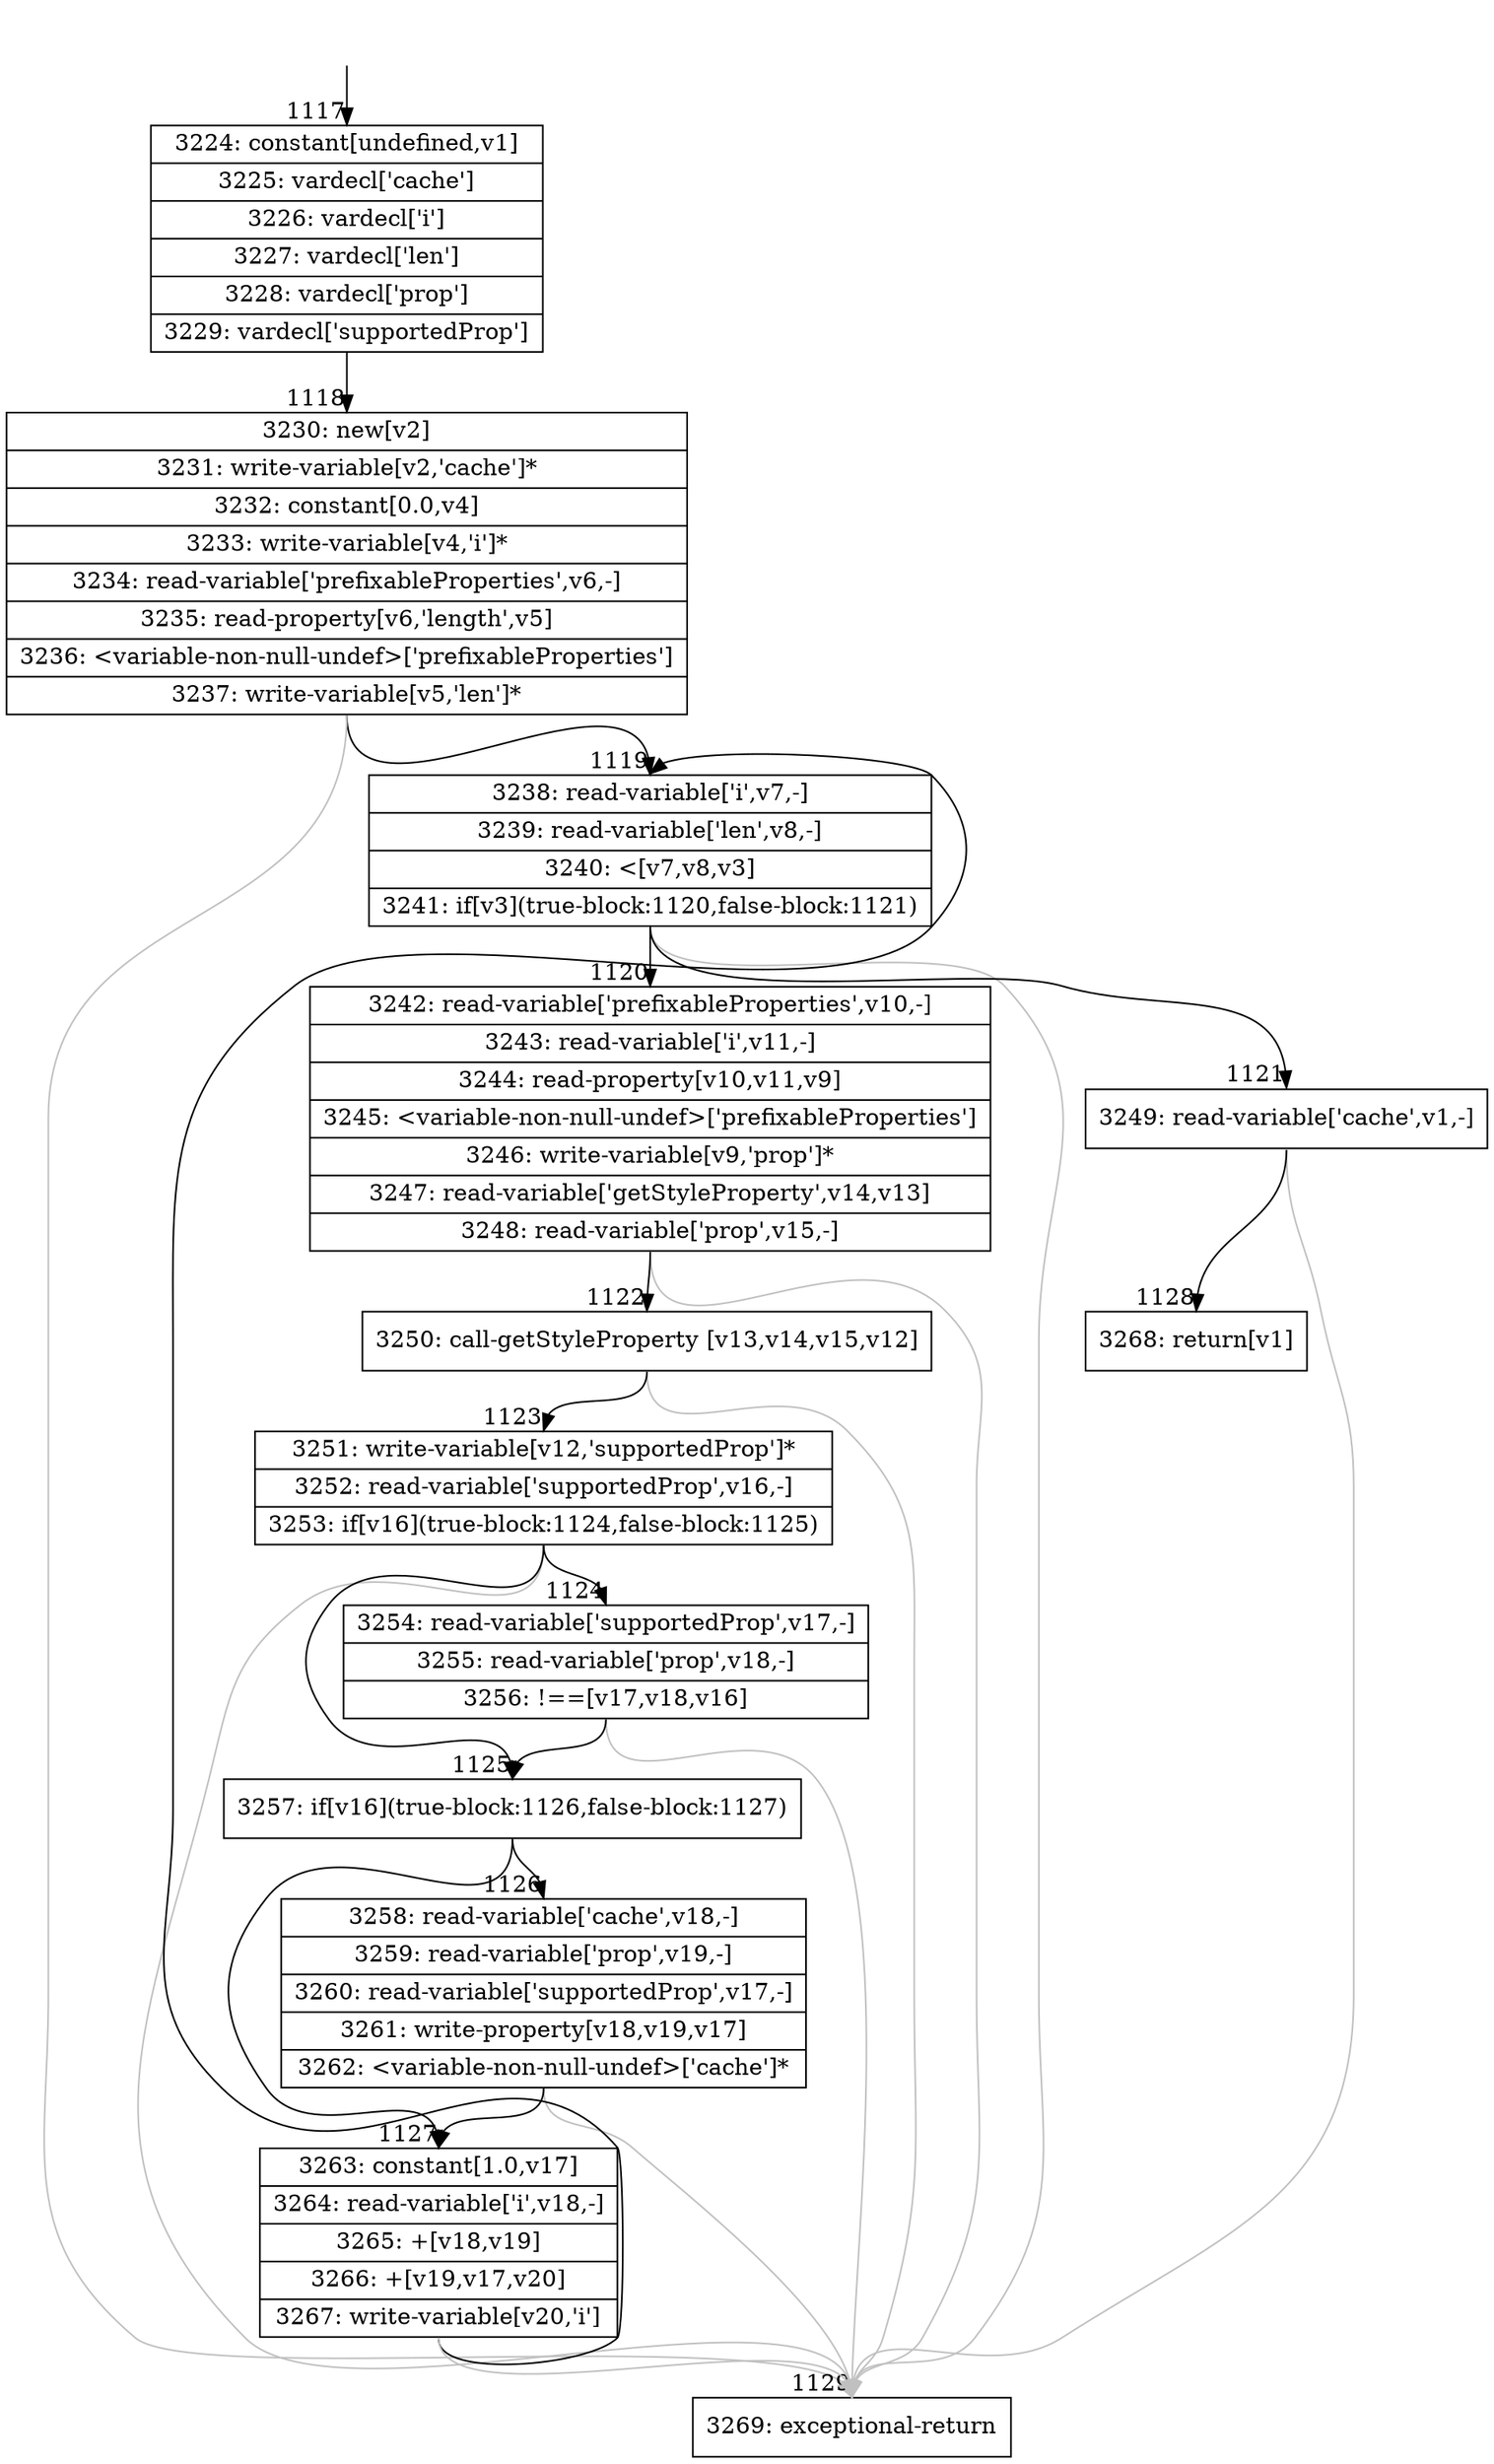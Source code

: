digraph {
rankdir="TD"
BB_entry104[shape=none,label=""];
BB_entry104 -> BB1117 [tailport=s, headport=n, headlabel="    1117"]
BB1117 [shape=record label="{3224: constant[undefined,v1]|3225: vardecl['cache']|3226: vardecl['i']|3227: vardecl['len']|3228: vardecl['prop']|3229: vardecl['supportedProp']}" ] 
BB1117 -> BB1118 [tailport=s, headport=n, headlabel="      1118"]
BB1118 [shape=record label="{3230: new[v2]|3231: write-variable[v2,'cache']*|3232: constant[0.0,v4]|3233: write-variable[v4,'i']*|3234: read-variable['prefixableProperties',v6,-]|3235: read-property[v6,'length',v5]|3236: \<variable-non-null-undef\>['prefixableProperties']|3237: write-variable[v5,'len']*}" ] 
BB1118 -> BB1119 [tailport=s, headport=n, headlabel="      1119"]
BB1118 -> BB1129 [tailport=s, headport=n, color=gray, headlabel="      1129"]
BB1119 [shape=record label="{3238: read-variable['i',v7,-]|3239: read-variable['len',v8,-]|3240: \<[v7,v8,v3]|3241: if[v3](true-block:1120,false-block:1121)}" ] 
BB1119 -> BB1120 [tailport=s, headport=n, headlabel="      1120"]
BB1119 -> BB1121 [tailport=s, headport=n, headlabel="      1121"]
BB1119 -> BB1129 [tailport=s, headport=n, color=gray]
BB1120 [shape=record label="{3242: read-variable['prefixableProperties',v10,-]|3243: read-variable['i',v11,-]|3244: read-property[v10,v11,v9]|3245: \<variable-non-null-undef\>['prefixableProperties']|3246: write-variable[v9,'prop']*|3247: read-variable['getStyleProperty',v14,v13]|3248: read-variable['prop',v15,-]}" ] 
BB1120 -> BB1122 [tailport=s, headport=n, headlabel="      1122"]
BB1120 -> BB1129 [tailport=s, headport=n, color=gray]
BB1121 [shape=record label="{3249: read-variable['cache',v1,-]}" ] 
BB1121 -> BB1128 [tailport=s, headport=n, headlabel="      1128"]
BB1121 -> BB1129 [tailport=s, headport=n, color=gray]
BB1122 [shape=record label="{3250: call-getStyleProperty [v13,v14,v15,v12]}" ] 
BB1122 -> BB1123 [tailport=s, headport=n, headlabel="      1123"]
BB1122 -> BB1129 [tailport=s, headport=n, color=gray]
BB1123 [shape=record label="{3251: write-variable[v12,'supportedProp']*|3252: read-variable['supportedProp',v16,-]|3253: if[v16](true-block:1124,false-block:1125)}" ] 
BB1123 -> BB1125 [tailport=s, headport=n, headlabel="      1125"]
BB1123 -> BB1124 [tailport=s, headport=n, headlabel="      1124"]
BB1123 -> BB1129 [tailport=s, headport=n, color=gray]
BB1124 [shape=record label="{3254: read-variable['supportedProp',v17,-]|3255: read-variable['prop',v18,-]|3256: !==[v17,v18,v16]}" ] 
BB1124 -> BB1125 [tailport=s, headport=n]
BB1124 -> BB1129 [tailport=s, headport=n, color=gray]
BB1125 [shape=record label="{3257: if[v16](true-block:1126,false-block:1127)}" ] 
BB1125 -> BB1126 [tailport=s, headport=n, headlabel="      1126"]
BB1125 -> BB1127 [tailport=s, headport=n, headlabel="      1127"]
BB1126 [shape=record label="{3258: read-variable['cache',v18,-]|3259: read-variable['prop',v19,-]|3260: read-variable['supportedProp',v17,-]|3261: write-property[v18,v19,v17]|3262: \<variable-non-null-undef\>['cache']*}" ] 
BB1126 -> BB1127 [tailport=s, headport=n]
BB1126 -> BB1129 [tailport=s, headport=n, color=gray]
BB1127 [shape=record label="{3263: constant[1.0,v17]|3264: read-variable['i',v18,-]|3265: +[v18,v19]|3266: +[v19,v17,v20]|3267: write-variable[v20,'i']}" ] 
BB1127 -> BB1119 [tailport=s, headport=n]
BB1127 -> BB1129 [tailport=s, headport=n, color=gray]
BB1128 [shape=record label="{3268: return[v1]}" ] 
BB1129 [shape=record label="{3269: exceptional-return}" ] 
//#$~ 1569
}
